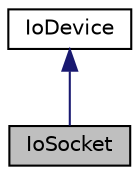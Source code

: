digraph "IoSocket"
{
  edge [fontname="Helvetica",fontsize="10",labelfontname="Helvetica",labelfontsize="10"];
  node [fontname="Helvetica",fontsize="10",shape=record];
  Node1 [label="IoSocket",height=0.2,width=0.4,color="black", fillcolor="grey75", style="filled", fontcolor="black"];
  Node2 -> Node1 [dir="back",color="midnightblue",fontsize="10",style="solid",fontname="Helvetica"];
  Node2 [label="IoDevice",height=0.2,width=0.4,color="black", fillcolor="white", style="filled",URL="$classevo_1_1_io_device.html",tooltip="I/O device base class for streams. "];
}
